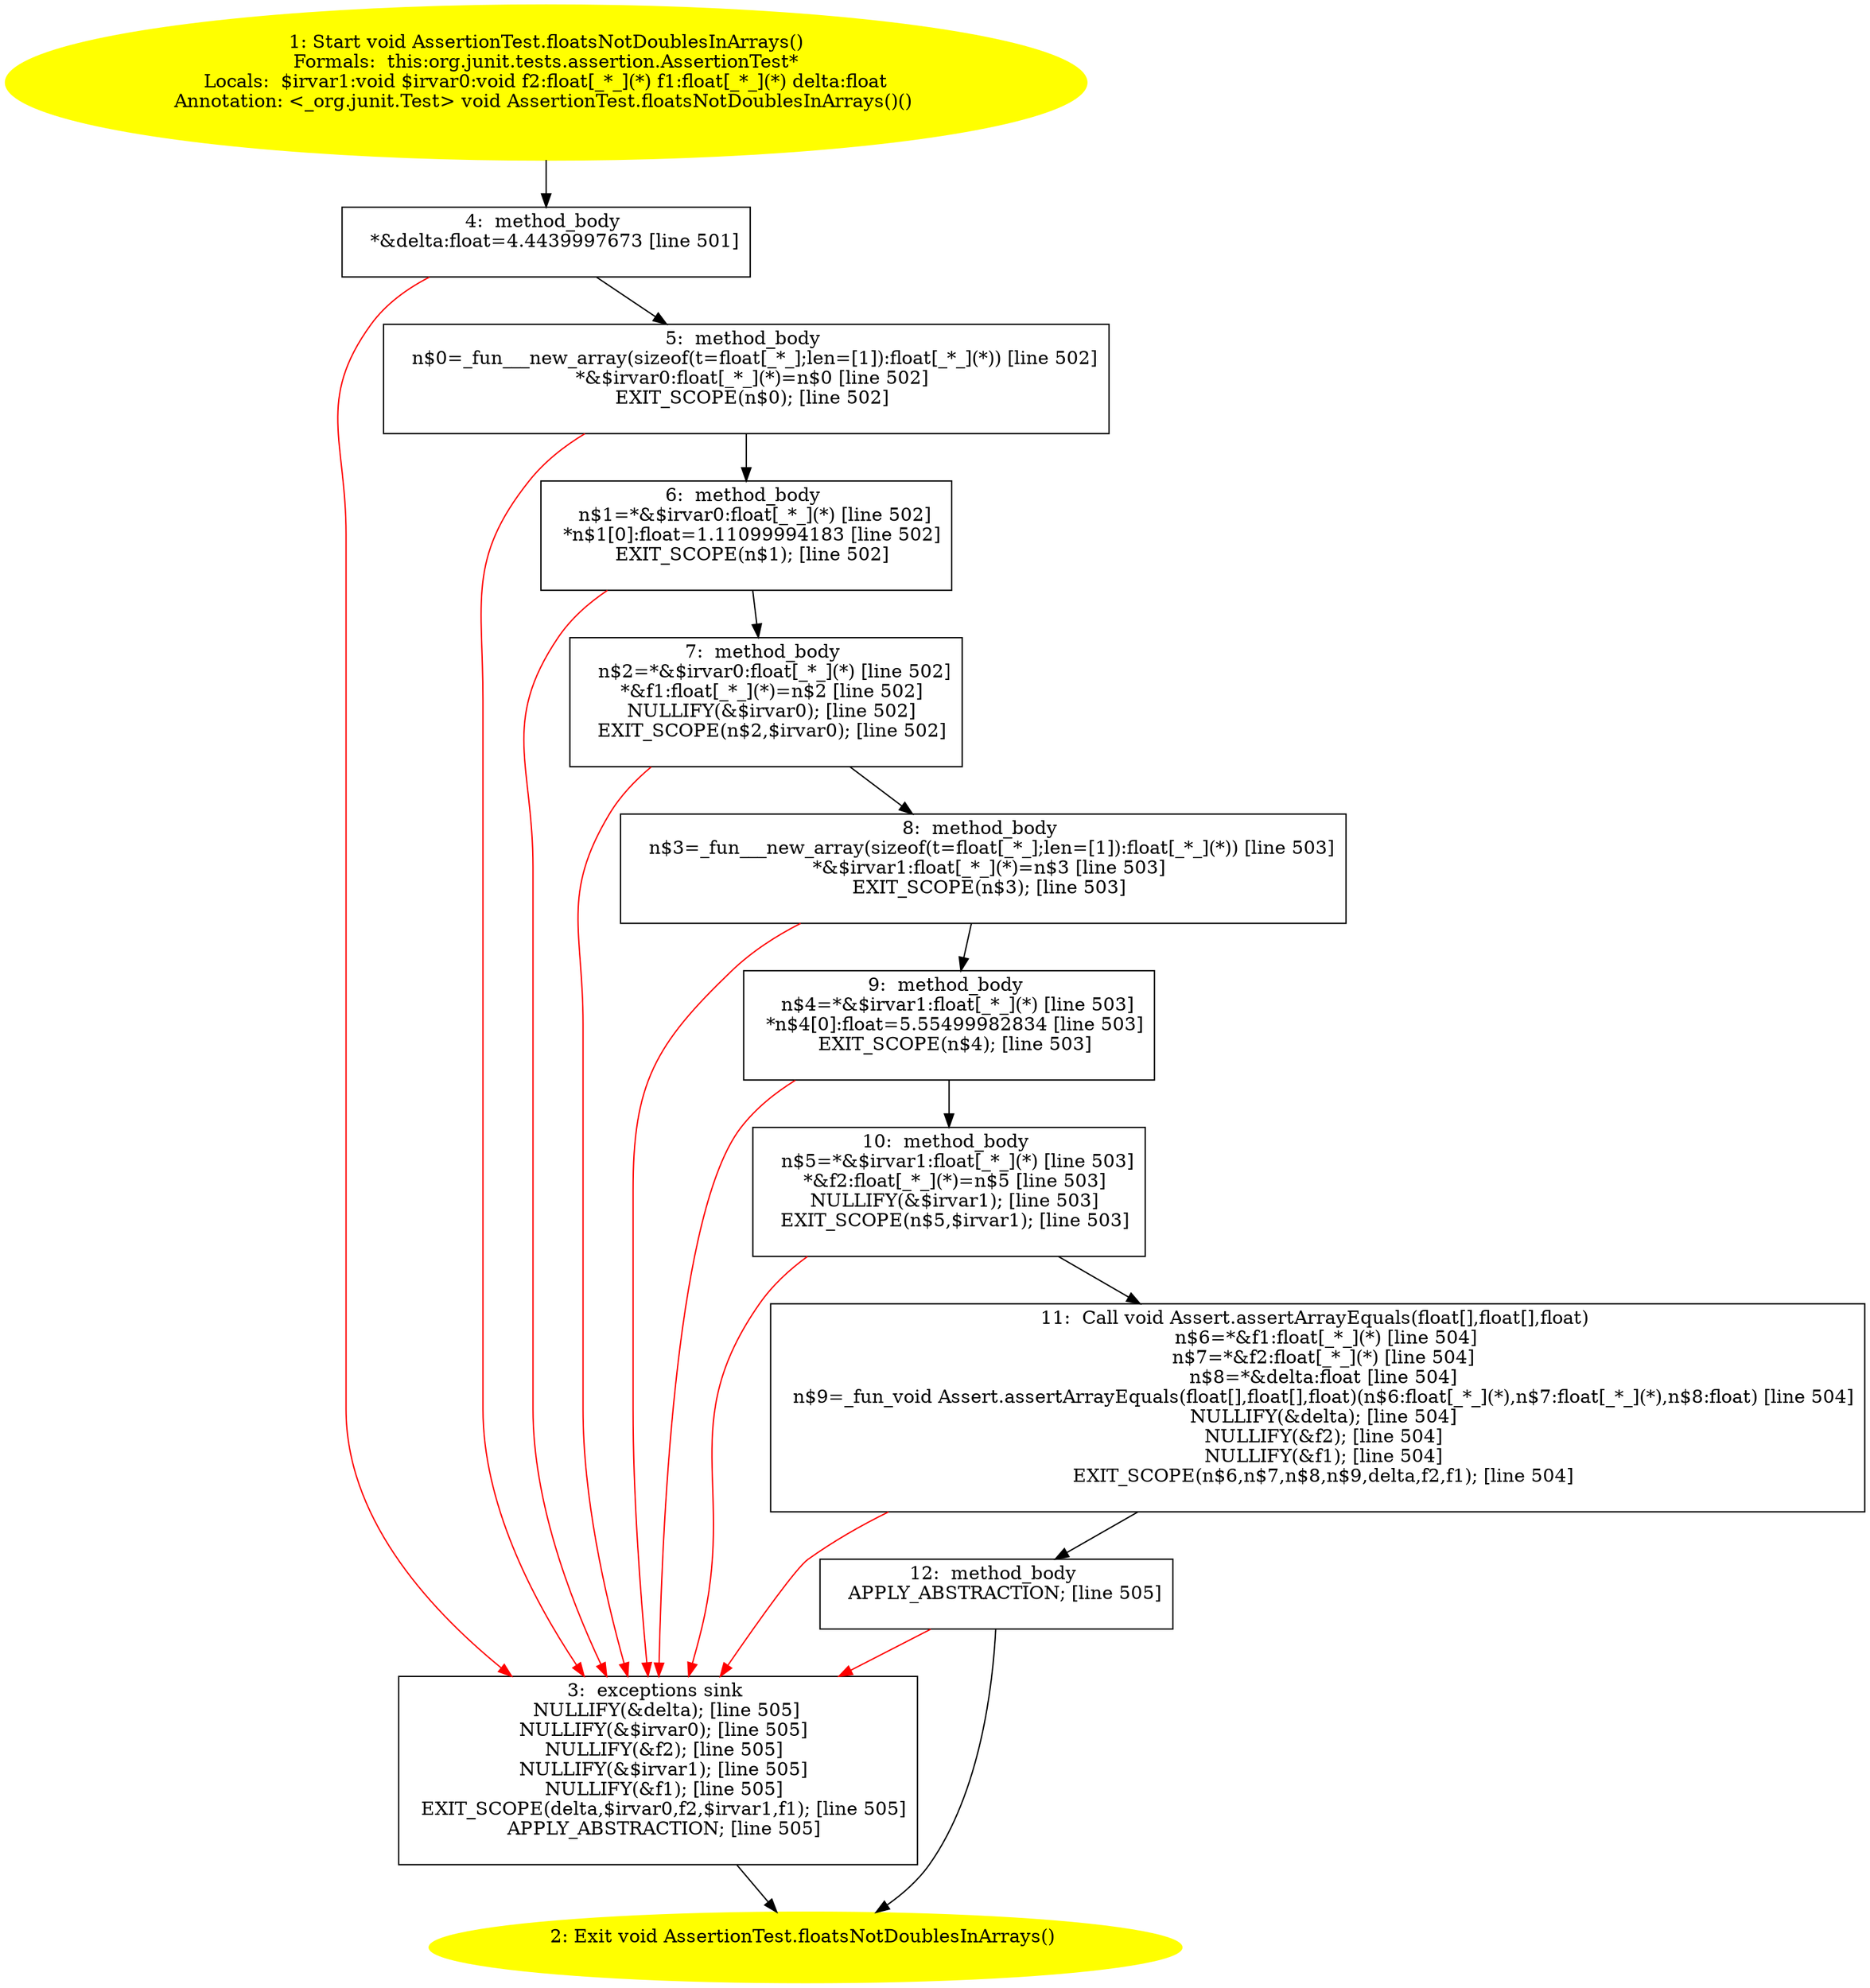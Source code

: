 /* @generated */
digraph cfg {
"org.junit.tests.assertion.AssertionTest.floatsNotDoublesInArrays():void.404099dff35d6ea69d392951053c2969_1" [label="1: Start void AssertionTest.floatsNotDoublesInArrays()\nFormals:  this:org.junit.tests.assertion.AssertionTest*\nLocals:  $irvar1:void $irvar0:void f2:float[_*_](*) f1:float[_*_](*) delta:float\nAnnotation: <_org.junit.Test> void AssertionTest.floatsNotDoublesInArrays()() \n  " color=yellow style=filled]
	

	 "org.junit.tests.assertion.AssertionTest.floatsNotDoublesInArrays():void.404099dff35d6ea69d392951053c2969_1" -> "org.junit.tests.assertion.AssertionTest.floatsNotDoublesInArrays():void.404099dff35d6ea69d392951053c2969_4" ;
"org.junit.tests.assertion.AssertionTest.floatsNotDoublesInArrays():void.404099dff35d6ea69d392951053c2969_2" [label="2: Exit void AssertionTest.floatsNotDoublesInArrays() \n  " color=yellow style=filled]
	

"org.junit.tests.assertion.AssertionTest.floatsNotDoublesInArrays():void.404099dff35d6ea69d392951053c2969_3" [label="3:  exceptions sink \n   NULLIFY(&delta); [line 505]\n  NULLIFY(&$irvar0); [line 505]\n  NULLIFY(&f2); [line 505]\n  NULLIFY(&$irvar1); [line 505]\n  NULLIFY(&f1); [line 505]\n  EXIT_SCOPE(delta,$irvar0,f2,$irvar1,f1); [line 505]\n  APPLY_ABSTRACTION; [line 505]\n " shape="box"]
	

	 "org.junit.tests.assertion.AssertionTest.floatsNotDoublesInArrays():void.404099dff35d6ea69d392951053c2969_3" -> "org.junit.tests.assertion.AssertionTest.floatsNotDoublesInArrays():void.404099dff35d6ea69d392951053c2969_2" ;
"org.junit.tests.assertion.AssertionTest.floatsNotDoublesInArrays():void.404099dff35d6ea69d392951053c2969_4" [label="4:  method_body \n   *&delta:float=4.4439997673 [line 501]\n " shape="box"]
	

	 "org.junit.tests.assertion.AssertionTest.floatsNotDoublesInArrays():void.404099dff35d6ea69d392951053c2969_4" -> "org.junit.tests.assertion.AssertionTest.floatsNotDoublesInArrays():void.404099dff35d6ea69d392951053c2969_5" ;
	 "org.junit.tests.assertion.AssertionTest.floatsNotDoublesInArrays():void.404099dff35d6ea69d392951053c2969_4" -> "org.junit.tests.assertion.AssertionTest.floatsNotDoublesInArrays():void.404099dff35d6ea69d392951053c2969_3" [color="red" ];
"org.junit.tests.assertion.AssertionTest.floatsNotDoublesInArrays():void.404099dff35d6ea69d392951053c2969_5" [label="5:  method_body \n   n$0=_fun___new_array(sizeof(t=float[_*_];len=[1]):float[_*_](*)) [line 502]\n  *&$irvar0:float[_*_](*)=n$0 [line 502]\n  EXIT_SCOPE(n$0); [line 502]\n " shape="box"]
	

	 "org.junit.tests.assertion.AssertionTest.floatsNotDoublesInArrays():void.404099dff35d6ea69d392951053c2969_5" -> "org.junit.tests.assertion.AssertionTest.floatsNotDoublesInArrays():void.404099dff35d6ea69d392951053c2969_6" ;
	 "org.junit.tests.assertion.AssertionTest.floatsNotDoublesInArrays():void.404099dff35d6ea69d392951053c2969_5" -> "org.junit.tests.assertion.AssertionTest.floatsNotDoublesInArrays():void.404099dff35d6ea69d392951053c2969_3" [color="red" ];
"org.junit.tests.assertion.AssertionTest.floatsNotDoublesInArrays():void.404099dff35d6ea69d392951053c2969_6" [label="6:  method_body \n   n$1=*&$irvar0:float[_*_](*) [line 502]\n  *n$1[0]:float=1.11099994183 [line 502]\n  EXIT_SCOPE(n$1); [line 502]\n " shape="box"]
	

	 "org.junit.tests.assertion.AssertionTest.floatsNotDoublesInArrays():void.404099dff35d6ea69d392951053c2969_6" -> "org.junit.tests.assertion.AssertionTest.floatsNotDoublesInArrays():void.404099dff35d6ea69d392951053c2969_7" ;
	 "org.junit.tests.assertion.AssertionTest.floatsNotDoublesInArrays():void.404099dff35d6ea69d392951053c2969_6" -> "org.junit.tests.assertion.AssertionTest.floatsNotDoublesInArrays():void.404099dff35d6ea69d392951053c2969_3" [color="red" ];
"org.junit.tests.assertion.AssertionTest.floatsNotDoublesInArrays():void.404099dff35d6ea69d392951053c2969_7" [label="7:  method_body \n   n$2=*&$irvar0:float[_*_](*) [line 502]\n  *&f1:float[_*_](*)=n$2 [line 502]\n  NULLIFY(&$irvar0); [line 502]\n  EXIT_SCOPE(n$2,$irvar0); [line 502]\n " shape="box"]
	

	 "org.junit.tests.assertion.AssertionTest.floatsNotDoublesInArrays():void.404099dff35d6ea69d392951053c2969_7" -> "org.junit.tests.assertion.AssertionTest.floatsNotDoublesInArrays():void.404099dff35d6ea69d392951053c2969_8" ;
	 "org.junit.tests.assertion.AssertionTest.floatsNotDoublesInArrays():void.404099dff35d6ea69d392951053c2969_7" -> "org.junit.tests.assertion.AssertionTest.floatsNotDoublesInArrays():void.404099dff35d6ea69d392951053c2969_3" [color="red" ];
"org.junit.tests.assertion.AssertionTest.floatsNotDoublesInArrays():void.404099dff35d6ea69d392951053c2969_8" [label="8:  method_body \n   n$3=_fun___new_array(sizeof(t=float[_*_];len=[1]):float[_*_](*)) [line 503]\n  *&$irvar1:float[_*_](*)=n$3 [line 503]\n  EXIT_SCOPE(n$3); [line 503]\n " shape="box"]
	

	 "org.junit.tests.assertion.AssertionTest.floatsNotDoublesInArrays():void.404099dff35d6ea69d392951053c2969_8" -> "org.junit.tests.assertion.AssertionTest.floatsNotDoublesInArrays():void.404099dff35d6ea69d392951053c2969_9" ;
	 "org.junit.tests.assertion.AssertionTest.floatsNotDoublesInArrays():void.404099dff35d6ea69d392951053c2969_8" -> "org.junit.tests.assertion.AssertionTest.floatsNotDoublesInArrays():void.404099dff35d6ea69d392951053c2969_3" [color="red" ];
"org.junit.tests.assertion.AssertionTest.floatsNotDoublesInArrays():void.404099dff35d6ea69d392951053c2969_9" [label="9:  method_body \n   n$4=*&$irvar1:float[_*_](*) [line 503]\n  *n$4[0]:float=5.55499982834 [line 503]\n  EXIT_SCOPE(n$4); [line 503]\n " shape="box"]
	

	 "org.junit.tests.assertion.AssertionTest.floatsNotDoublesInArrays():void.404099dff35d6ea69d392951053c2969_9" -> "org.junit.tests.assertion.AssertionTest.floatsNotDoublesInArrays():void.404099dff35d6ea69d392951053c2969_10" ;
	 "org.junit.tests.assertion.AssertionTest.floatsNotDoublesInArrays():void.404099dff35d6ea69d392951053c2969_9" -> "org.junit.tests.assertion.AssertionTest.floatsNotDoublesInArrays():void.404099dff35d6ea69d392951053c2969_3" [color="red" ];
"org.junit.tests.assertion.AssertionTest.floatsNotDoublesInArrays():void.404099dff35d6ea69d392951053c2969_10" [label="10:  method_body \n   n$5=*&$irvar1:float[_*_](*) [line 503]\n  *&f2:float[_*_](*)=n$5 [line 503]\n  NULLIFY(&$irvar1); [line 503]\n  EXIT_SCOPE(n$5,$irvar1); [line 503]\n " shape="box"]
	

	 "org.junit.tests.assertion.AssertionTest.floatsNotDoublesInArrays():void.404099dff35d6ea69d392951053c2969_10" -> "org.junit.tests.assertion.AssertionTest.floatsNotDoublesInArrays():void.404099dff35d6ea69d392951053c2969_11" ;
	 "org.junit.tests.assertion.AssertionTest.floatsNotDoublesInArrays():void.404099dff35d6ea69d392951053c2969_10" -> "org.junit.tests.assertion.AssertionTest.floatsNotDoublesInArrays():void.404099dff35d6ea69d392951053c2969_3" [color="red" ];
"org.junit.tests.assertion.AssertionTest.floatsNotDoublesInArrays():void.404099dff35d6ea69d392951053c2969_11" [label="11:  Call void Assert.assertArrayEquals(float[],float[],float) \n   n$6=*&f1:float[_*_](*) [line 504]\n  n$7=*&f2:float[_*_](*) [line 504]\n  n$8=*&delta:float [line 504]\n  n$9=_fun_void Assert.assertArrayEquals(float[],float[],float)(n$6:float[_*_](*),n$7:float[_*_](*),n$8:float) [line 504]\n  NULLIFY(&delta); [line 504]\n  NULLIFY(&f2); [line 504]\n  NULLIFY(&f1); [line 504]\n  EXIT_SCOPE(n$6,n$7,n$8,n$9,delta,f2,f1); [line 504]\n " shape="box"]
	

	 "org.junit.tests.assertion.AssertionTest.floatsNotDoublesInArrays():void.404099dff35d6ea69d392951053c2969_11" -> "org.junit.tests.assertion.AssertionTest.floatsNotDoublesInArrays():void.404099dff35d6ea69d392951053c2969_12" ;
	 "org.junit.tests.assertion.AssertionTest.floatsNotDoublesInArrays():void.404099dff35d6ea69d392951053c2969_11" -> "org.junit.tests.assertion.AssertionTest.floatsNotDoublesInArrays():void.404099dff35d6ea69d392951053c2969_3" [color="red" ];
"org.junit.tests.assertion.AssertionTest.floatsNotDoublesInArrays():void.404099dff35d6ea69d392951053c2969_12" [label="12:  method_body \n   APPLY_ABSTRACTION; [line 505]\n " shape="box"]
	

	 "org.junit.tests.assertion.AssertionTest.floatsNotDoublesInArrays():void.404099dff35d6ea69d392951053c2969_12" -> "org.junit.tests.assertion.AssertionTest.floatsNotDoublesInArrays():void.404099dff35d6ea69d392951053c2969_2" ;
	 "org.junit.tests.assertion.AssertionTest.floatsNotDoublesInArrays():void.404099dff35d6ea69d392951053c2969_12" -> "org.junit.tests.assertion.AssertionTest.floatsNotDoublesInArrays():void.404099dff35d6ea69d392951053c2969_3" [color="red" ];
}
